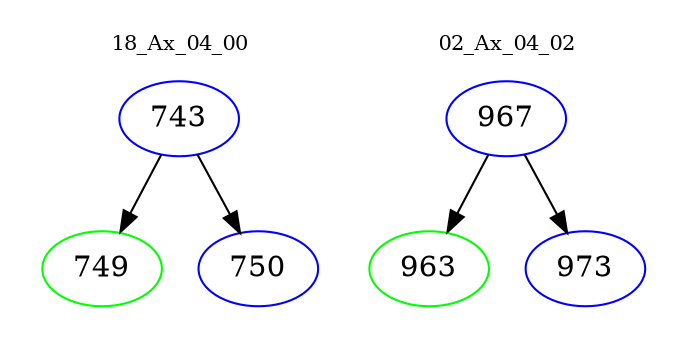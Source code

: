 digraph{
subgraph cluster_0 {
color = white
label = "18_Ax_04_00";
fontsize=10;
T0_743 [label="743", color="blue"]
T0_743 -> T0_749 [color="black"]
T0_749 [label="749", color="green"]
T0_743 -> T0_750 [color="black"]
T0_750 [label="750", color="blue"]
}
subgraph cluster_1 {
color = white
label = "02_Ax_04_02";
fontsize=10;
T1_967 [label="967", color="blue"]
T1_967 -> T1_963 [color="black"]
T1_963 [label="963", color="green"]
T1_967 -> T1_973 [color="black"]
T1_973 [label="973", color="blue"]
}
}
